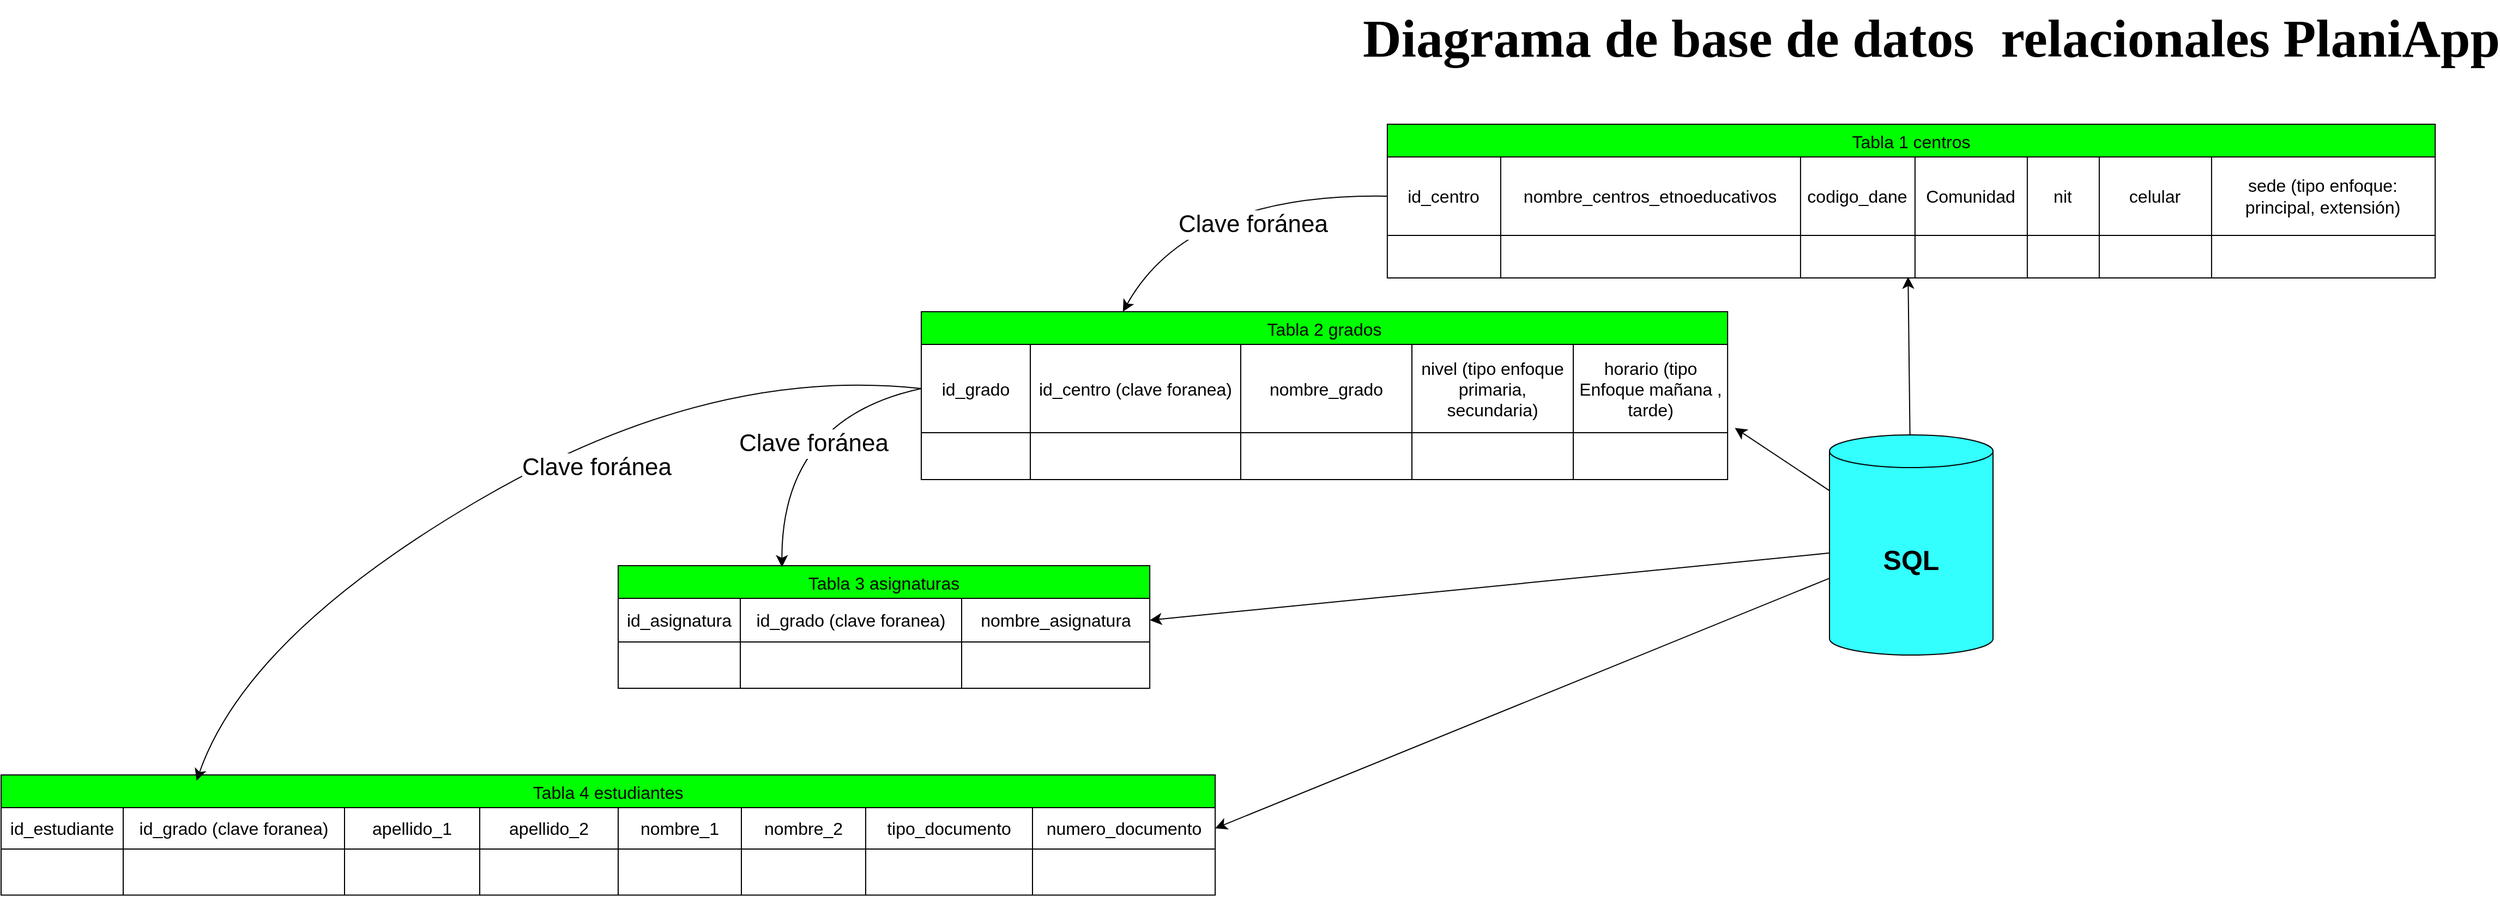 <mxfile version="26.0.9">
  <diagram name="Página-1" id="TvYG14Qko4ZeJ21JqZOj">
    <mxGraphModel dx="3965" dy="1413" grid="0" gridSize="10" guides="1" tooltips="1" connect="1" arrows="1" fold="1" page="0" pageScale="1" pageWidth="827" pageHeight="1169" background="#ffffff" math="0" shadow="0">
      <root>
        <mxCell id="0" />
        <mxCell id="1" parent="0" />
        <mxCell id="zRnEoflxh51FS6Fjrhx--129" style="edgeStyle=none;curved=1;rounded=0;orthogonalLoop=1;jettySize=auto;html=1;fontSize=12;startSize=8;endSize=8;entryX=1;entryY=0.5;entryDx=0;entryDy=0;" edge="1" parent="1" source="zRnEoflxh51FS6Fjrhx--1" target="zRnEoflxh51FS6Fjrhx--131">
          <mxGeometry relative="1" as="geometry">
            <mxPoint x="-136" y="862" as="targetPoint" />
          </mxGeometry>
        </mxCell>
        <mxCell id="zRnEoflxh51FS6Fjrhx--1" value="&lt;font style=&quot;vertical-align: inherit;&quot;&gt;&lt;font style=&quot;vertical-align: inherit; font-size: 25px;&quot;&gt;&lt;b&gt;SQL&lt;/b&gt;&lt;/font&gt;&lt;/font&gt;" style="shape=cylinder3;whiteSpace=wrap;html=1;boundedLbl=1;backgroundOutline=1;size=15;fillColor=#33FFFF;" vertex="1" parent="1">
          <mxGeometry x="481" y="500" width="150" height="202" as="geometry" />
        </mxCell>
        <mxCell id="zRnEoflxh51FS6Fjrhx--2" value="Tabla 1 centros" style="shape=table;startSize=30;container=1;collapsible=0;childLayout=tableLayout;strokeColor=#000000;fontSize=16;fillColor=#00FF00;" vertex="1" parent="1">
          <mxGeometry x="75.45" y="215" width="961.102" height="141.0" as="geometry" />
        </mxCell>
        <mxCell id="zRnEoflxh51FS6Fjrhx--3" value="" style="shape=tableRow;horizontal=0;startSize=0;swimlaneHead=0;swimlaneBody=0;strokeColor=inherit;top=0;left=0;bottom=0;right=0;collapsible=0;dropTarget=0;fillColor=none;points=[[0,0.5],[1,0.5]];portConstraint=eastwest;fontSize=16;" vertex="1" parent="zRnEoflxh51FS6Fjrhx--2">
          <mxGeometry y="30" width="961.102" height="72" as="geometry" />
        </mxCell>
        <mxCell id="zRnEoflxh51FS6Fjrhx--25" value="id_centro" style="shape=partialRectangle;html=1;whiteSpace=wrap;connectable=0;strokeColor=inherit;overflow=hidden;fillColor=none;top=0;left=0;bottom=0;right=0;pointerEvents=1;fontSize=16;" vertex="1" parent="zRnEoflxh51FS6Fjrhx--3">
          <mxGeometry width="104" height="72" as="geometry">
            <mxRectangle width="104" height="72" as="alternateBounds" />
          </mxGeometry>
        </mxCell>
        <mxCell id="zRnEoflxh51FS6Fjrhx--4" value="nombre_centros_etnoeducativos" style="shape=partialRectangle;html=1;whiteSpace=wrap;connectable=0;strokeColor=inherit;overflow=hidden;fillColor=none;top=0;left=0;bottom=0;right=0;pointerEvents=1;fontSize=16;" vertex="1" parent="zRnEoflxh51FS6Fjrhx--3">
          <mxGeometry x="104" width="275" height="72" as="geometry">
            <mxRectangle width="275" height="72" as="alternateBounds" />
          </mxGeometry>
        </mxCell>
        <mxCell id="zRnEoflxh51FS6Fjrhx--5" value="codigo_dane" style="shape=partialRectangle;html=1;whiteSpace=wrap;connectable=0;strokeColor=inherit;overflow=hidden;fillColor=none;top=0;left=0;bottom=0;right=0;pointerEvents=1;fontSize=16;" vertex="1" parent="zRnEoflxh51FS6Fjrhx--3">
          <mxGeometry x="379" width="105" height="72" as="geometry">
            <mxRectangle width="105" height="72" as="alternateBounds" />
          </mxGeometry>
        </mxCell>
        <mxCell id="zRnEoflxh51FS6Fjrhx--6" value="Comunidad" style="shape=partialRectangle;html=1;whiteSpace=wrap;connectable=0;strokeColor=inherit;overflow=hidden;fillColor=none;top=0;left=0;bottom=0;right=0;pointerEvents=1;fontSize=16;" vertex="1" parent="zRnEoflxh51FS6Fjrhx--3">
          <mxGeometry x="484" width="103" height="72" as="geometry">
            <mxRectangle width="103" height="72" as="alternateBounds" />
          </mxGeometry>
        </mxCell>
        <mxCell id="zRnEoflxh51FS6Fjrhx--15" value="nit" style="shape=partialRectangle;html=1;whiteSpace=wrap;connectable=0;strokeColor=inherit;overflow=hidden;fillColor=none;top=0;left=0;bottom=0;right=0;pointerEvents=1;fontSize=16;" vertex="1" parent="zRnEoflxh51FS6Fjrhx--3">
          <mxGeometry x="587" width="66" height="72" as="geometry">
            <mxRectangle width="66" height="72" as="alternateBounds" />
          </mxGeometry>
        </mxCell>
        <mxCell id="zRnEoflxh51FS6Fjrhx--18" value="celular" style="shape=partialRectangle;html=1;whiteSpace=wrap;connectable=0;strokeColor=inherit;overflow=hidden;fillColor=none;top=0;left=0;bottom=0;right=0;pointerEvents=1;fontSize=16;" vertex="1" parent="zRnEoflxh51FS6Fjrhx--3">
          <mxGeometry x="653" width="103" height="72" as="geometry">
            <mxRectangle width="103" height="72" as="alternateBounds" />
          </mxGeometry>
        </mxCell>
        <mxCell id="zRnEoflxh51FS6Fjrhx--61" value="sede (tipo enfoque: principal, extensión)" style="shape=partialRectangle;html=1;whiteSpace=wrap;connectable=0;strokeColor=inherit;overflow=hidden;fillColor=none;top=0;left=0;bottom=0;right=0;pointerEvents=1;fontSize=16;" vertex="1" parent="zRnEoflxh51FS6Fjrhx--3">
          <mxGeometry x="756" width="205" height="72" as="geometry">
            <mxRectangle width="205" height="72" as="alternateBounds" />
          </mxGeometry>
        </mxCell>
        <mxCell id="zRnEoflxh51FS6Fjrhx--7" value="" style="shape=tableRow;horizontal=0;startSize=0;swimlaneHead=0;swimlaneBody=0;strokeColor=inherit;top=0;left=0;bottom=0;right=0;collapsible=0;dropTarget=0;fillColor=none;points=[[0,0.5],[1,0.5]];portConstraint=eastwest;fontSize=16;" vertex="1" parent="zRnEoflxh51FS6Fjrhx--2">
          <mxGeometry y="102" width="961.102" height="39" as="geometry" />
        </mxCell>
        <mxCell id="zRnEoflxh51FS6Fjrhx--26" style="shape=partialRectangle;html=1;whiteSpace=wrap;connectable=0;strokeColor=inherit;overflow=hidden;fillColor=none;top=0;left=0;bottom=0;right=0;pointerEvents=1;fontSize=16;" vertex="1" parent="zRnEoflxh51FS6Fjrhx--7">
          <mxGeometry width="104" height="39" as="geometry">
            <mxRectangle width="104" height="39" as="alternateBounds" />
          </mxGeometry>
        </mxCell>
        <mxCell id="zRnEoflxh51FS6Fjrhx--8" value="" style="shape=partialRectangle;html=1;whiteSpace=wrap;connectable=0;strokeColor=inherit;overflow=hidden;fillColor=none;top=0;left=0;bottom=0;right=0;pointerEvents=1;fontSize=16;" vertex="1" parent="zRnEoflxh51FS6Fjrhx--7">
          <mxGeometry x="104" width="275" height="39" as="geometry">
            <mxRectangle width="275" height="39" as="alternateBounds" />
          </mxGeometry>
        </mxCell>
        <mxCell id="zRnEoflxh51FS6Fjrhx--9" value="" style="shape=partialRectangle;html=1;whiteSpace=wrap;connectable=0;strokeColor=inherit;overflow=hidden;fillColor=none;top=0;left=0;bottom=0;right=0;pointerEvents=1;fontSize=16;" vertex="1" parent="zRnEoflxh51FS6Fjrhx--7">
          <mxGeometry x="379" width="105" height="39" as="geometry">
            <mxRectangle width="105" height="39" as="alternateBounds" />
          </mxGeometry>
        </mxCell>
        <mxCell id="zRnEoflxh51FS6Fjrhx--10" value="" style="shape=partialRectangle;html=1;whiteSpace=wrap;connectable=0;strokeColor=inherit;overflow=hidden;fillColor=none;top=0;left=0;bottom=0;right=0;pointerEvents=1;fontSize=16;" vertex="1" parent="zRnEoflxh51FS6Fjrhx--7">
          <mxGeometry x="484" width="103" height="39" as="geometry">
            <mxRectangle width="103" height="39" as="alternateBounds" />
          </mxGeometry>
        </mxCell>
        <mxCell id="zRnEoflxh51FS6Fjrhx--16" style="shape=partialRectangle;html=1;whiteSpace=wrap;connectable=0;strokeColor=inherit;overflow=hidden;fillColor=none;top=0;left=0;bottom=0;right=0;pointerEvents=1;fontSize=16;" vertex="1" parent="zRnEoflxh51FS6Fjrhx--7">
          <mxGeometry x="587" width="66" height="39" as="geometry">
            <mxRectangle width="66" height="39" as="alternateBounds" />
          </mxGeometry>
        </mxCell>
        <mxCell id="zRnEoflxh51FS6Fjrhx--19" style="shape=partialRectangle;html=1;whiteSpace=wrap;connectable=0;strokeColor=inherit;overflow=hidden;fillColor=none;top=0;left=0;bottom=0;right=0;pointerEvents=1;fontSize=16;" vertex="1" parent="zRnEoflxh51FS6Fjrhx--7">
          <mxGeometry x="653" width="103" height="39" as="geometry">
            <mxRectangle width="103" height="39" as="alternateBounds" />
          </mxGeometry>
        </mxCell>
        <mxCell id="zRnEoflxh51FS6Fjrhx--62" style="shape=partialRectangle;html=1;whiteSpace=wrap;connectable=0;strokeColor=inherit;overflow=hidden;fillColor=none;top=0;left=0;bottom=0;right=0;pointerEvents=1;fontSize=16;" vertex="1" parent="zRnEoflxh51FS6Fjrhx--7">
          <mxGeometry x="756" width="205" height="39" as="geometry">
            <mxRectangle width="205" height="39" as="alternateBounds" />
          </mxGeometry>
        </mxCell>
        <mxCell id="zRnEoflxh51FS6Fjrhx--27" style="edgeStyle=none;curved=1;rounded=0;orthogonalLoop=1;jettySize=auto;html=1;entryX=0.497;entryY=0.974;entryDx=0;entryDy=0;entryPerimeter=0;fontSize=12;startSize=8;endSize=8;" edge="1" parent="1" source="zRnEoflxh51FS6Fjrhx--1" target="zRnEoflxh51FS6Fjrhx--7">
          <mxGeometry relative="1" as="geometry" />
        </mxCell>
        <mxCell id="zRnEoflxh51FS6Fjrhx--29" value="Tabla 2 grados" style="shape=table;startSize=30;container=1;collapsible=0;childLayout=tableLayout;strokeColor=#000000;fontSize=16;fillColor=#00FF00;" vertex="1" parent="1">
          <mxGeometry x="-352" y="387" width="739.553" height="153.984" as="geometry" />
        </mxCell>
        <mxCell id="zRnEoflxh51FS6Fjrhx--30" value="" style="shape=tableRow;horizontal=0;startSize=0;swimlaneHead=0;swimlaneBody=0;strokeColor=inherit;top=0;left=0;bottom=0;right=0;collapsible=0;dropTarget=0;fillColor=none;points=[[0,0.5],[1,0.5]];portConstraint=eastwest;fontSize=16;" vertex="1" parent="zRnEoflxh51FS6Fjrhx--29">
          <mxGeometry y="30" width="739.553" height="81" as="geometry" />
        </mxCell>
        <mxCell id="zRnEoflxh51FS6Fjrhx--31" value="id_grado" style="shape=partialRectangle;html=1;whiteSpace=wrap;connectable=0;strokeColor=inherit;overflow=hidden;fillColor=none;top=0;left=0;bottom=0;right=0;pointerEvents=1;fontSize=16;" vertex="1" parent="zRnEoflxh51FS6Fjrhx--30">
          <mxGeometry width="100" height="81" as="geometry">
            <mxRectangle width="100" height="81" as="alternateBounds" />
          </mxGeometry>
        </mxCell>
        <mxCell id="zRnEoflxh51FS6Fjrhx--32" value="id_centro (clave foranea)" style="shape=partialRectangle;html=1;whiteSpace=wrap;connectable=0;strokeColor=inherit;overflow=hidden;fillColor=none;top=0;left=0;bottom=0;right=0;pointerEvents=1;fontSize=16;" vertex="1" parent="zRnEoflxh51FS6Fjrhx--30">
          <mxGeometry x="100" width="193" height="81" as="geometry">
            <mxRectangle width="193" height="81" as="alternateBounds" />
          </mxGeometry>
        </mxCell>
        <mxCell id="zRnEoflxh51FS6Fjrhx--33" value="nombre_grado" style="shape=partialRectangle;html=1;whiteSpace=wrap;connectable=0;strokeColor=inherit;overflow=hidden;fillColor=none;top=0;left=0;bottom=0;right=0;pointerEvents=1;fontSize=16;" vertex="1" parent="zRnEoflxh51FS6Fjrhx--30">
          <mxGeometry x="293" width="157" height="81" as="geometry">
            <mxRectangle width="157" height="81" as="alternateBounds" />
          </mxGeometry>
        </mxCell>
        <mxCell id="zRnEoflxh51FS6Fjrhx--34" value="nivel (tipo enfoque primaria, secundaria)" style="shape=partialRectangle;html=1;whiteSpace=wrap;connectable=0;strokeColor=inherit;overflow=hidden;fillColor=none;top=0;left=0;bottom=0;right=0;pointerEvents=1;fontSize=16;" vertex="1" parent="zRnEoflxh51FS6Fjrhx--30">
          <mxGeometry x="450" width="148" height="81" as="geometry">
            <mxRectangle width="148" height="81" as="alternateBounds" />
          </mxGeometry>
        </mxCell>
        <mxCell id="zRnEoflxh51FS6Fjrhx--35" value="horario (tipo Enfoque mañana , tarde)" style="shape=partialRectangle;html=1;whiteSpace=wrap;connectable=0;strokeColor=inherit;overflow=hidden;fillColor=none;top=0;left=0;bottom=0;right=0;pointerEvents=1;fontSize=16;" vertex="1" parent="zRnEoflxh51FS6Fjrhx--30">
          <mxGeometry x="598" width="142" height="81" as="geometry">
            <mxRectangle width="142" height="81" as="alternateBounds" />
          </mxGeometry>
        </mxCell>
        <mxCell id="zRnEoflxh51FS6Fjrhx--37" value="" style="shape=tableRow;horizontal=0;startSize=0;swimlaneHead=0;swimlaneBody=0;strokeColor=inherit;top=0;left=0;bottom=0;right=0;collapsible=0;dropTarget=0;fillColor=none;points=[[0,0.5],[1,0.5]];portConstraint=eastwest;fontSize=16;" vertex="1" parent="zRnEoflxh51FS6Fjrhx--29">
          <mxGeometry y="111" width="739.553" height="43" as="geometry" />
        </mxCell>
        <mxCell id="zRnEoflxh51FS6Fjrhx--38" style="shape=partialRectangle;html=1;whiteSpace=wrap;connectable=0;strokeColor=inherit;overflow=hidden;fillColor=none;top=0;left=0;bottom=0;right=0;pointerEvents=1;fontSize=16;" vertex="1" parent="zRnEoflxh51FS6Fjrhx--37">
          <mxGeometry width="100" height="43" as="geometry">
            <mxRectangle width="100" height="43" as="alternateBounds" />
          </mxGeometry>
        </mxCell>
        <mxCell id="zRnEoflxh51FS6Fjrhx--39" value="" style="shape=partialRectangle;html=1;whiteSpace=wrap;connectable=0;strokeColor=inherit;overflow=hidden;fillColor=none;top=0;left=0;bottom=0;right=0;pointerEvents=1;fontSize=16;" vertex="1" parent="zRnEoflxh51FS6Fjrhx--37">
          <mxGeometry x="100" width="193" height="43" as="geometry">
            <mxRectangle width="193" height="43" as="alternateBounds" />
          </mxGeometry>
        </mxCell>
        <mxCell id="zRnEoflxh51FS6Fjrhx--40" value="" style="shape=partialRectangle;html=1;whiteSpace=wrap;connectable=0;strokeColor=inherit;overflow=hidden;fillColor=none;top=0;left=0;bottom=0;right=0;pointerEvents=1;fontSize=16;" vertex="1" parent="zRnEoflxh51FS6Fjrhx--37">
          <mxGeometry x="293" width="157" height="43" as="geometry">
            <mxRectangle width="157" height="43" as="alternateBounds" />
          </mxGeometry>
        </mxCell>
        <mxCell id="zRnEoflxh51FS6Fjrhx--41" value="" style="shape=partialRectangle;html=1;whiteSpace=wrap;connectable=0;strokeColor=inherit;overflow=hidden;fillColor=none;top=0;left=0;bottom=0;right=0;pointerEvents=1;fontSize=16;" vertex="1" parent="zRnEoflxh51FS6Fjrhx--37">
          <mxGeometry x="450" width="148" height="43" as="geometry">
            <mxRectangle width="148" height="43" as="alternateBounds" />
          </mxGeometry>
        </mxCell>
        <mxCell id="zRnEoflxh51FS6Fjrhx--42" style="shape=partialRectangle;html=1;whiteSpace=wrap;connectable=0;strokeColor=inherit;overflow=hidden;fillColor=none;top=0;left=0;bottom=0;right=0;pointerEvents=1;fontSize=16;" vertex="1" parent="zRnEoflxh51FS6Fjrhx--37">
          <mxGeometry x="598" width="142" height="43" as="geometry">
            <mxRectangle width="142" height="43" as="alternateBounds" />
          </mxGeometry>
        </mxCell>
        <mxCell id="zRnEoflxh51FS6Fjrhx--59" style="edgeStyle=none;curved=1;rounded=0;orthogonalLoop=1;jettySize=auto;html=1;entryX=1.009;entryY=-0.103;entryDx=0;entryDy=0;entryPerimeter=0;fontSize=12;startSize=8;endSize=8;" edge="1" parent="1" source="zRnEoflxh51FS6Fjrhx--1" target="zRnEoflxh51FS6Fjrhx--37">
          <mxGeometry relative="1" as="geometry" />
        </mxCell>
        <mxCell id="zRnEoflxh51FS6Fjrhx--60" style="edgeStyle=none;curved=1;rounded=0;orthogonalLoop=1;jettySize=auto;html=1;entryX=1;entryY=0.5;entryDx=0;entryDy=0;fontSize=12;startSize=8;endSize=8;" edge="1" parent="1" source="zRnEoflxh51FS6Fjrhx--1" target="zRnEoflxh51FS6Fjrhx--69">
          <mxGeometry relative="1" as="geometry">
            <mxPoint x="41.16" y="726.752" as="targetPoint" />
          </mxGeometry>
        </mxCell>
        <mxCell id="zRnEoflxh51FS6Fjrhx--67" value="&lt;font face=&quot;Times New Roman&quot; style=&quot;font-size: 49px;&quot;&gt;Diagrama de base de datos&amp;nbsp; relacionales PlaniApp&lt;/font&gt;" style="text;html=1;align=center;verticalAlign=middle;resizable=0;points=[];autosize=1;strokeColor=none;fillColor=none;fontSize=16;strokeWidth=15;fontStyle=1" vertex="1" parent="1">
          <mxGeometry x="74" y="101" width="999" height="71" as="geometry" />
        </mxCell>
        <mxCell id="zRnEoflxh51FS6Fjrhx--68" value="Tabla 3 asignaturas" style="shape=table;startSize=30;container=1;collapsible=0;childLayout=tableLayout;strokeColor=#000000;fontSize=16;fillColor=#00FF00;" vertex="1" parent="1">
          <mxGeometry x="-630" y="620" width="487.57" height="112.54" as="geometry" />
        </mxCell>
        <mxCell id="zRnEoflxh51FS6Fjrhx--69" value="" style="shape=tableRow;horizontal=0;startSize=0;swimlaneHead=0;swimlaneBody=0;strokeColor=inherit;top=0;left=0;bottom=0;right=0;collapsible=0;dropTarget=0;fillColor=none;points=[[0,0.5],[1,0.5]];portConstraint=eastwest;fontSize=16;" vertex="1" parent="zRnEoflxh51FS6Fjrhx--68">
          <mxGeometry y="30" width="487.57" height="40" as="geometry" />
        </mxCell>
        <mxCell id="zRnEoflxh51FS6Fjrhx--70" value="id_asignatura" style="shape=partialRectangle;html=1;whiteSpace=wrap;connectable=0;strokeColor=inherit;overflow=hidden;fillColor=none;top=0;left=0;bottom=0;right=0;pointerEvents=1;fontSize=16;" vertex="1" parent="zRnEoflxh51FS6Fjrhx--69">
          <mxGeometry width="112" height="40" as="geometry">
            <mxRectangle width="112" height="40" as="alternateBounds" />
          </mxGeometry>
        </mxCell>
        <mxCell id="zRnEoflxh51FS6Fjrhx--71" value="id_grado (clave foranea)" style="shape=partialRectangle;html=1;whiteSpace=wrap;connectable=0;strokeColor=inherit;overflow=hidden;fillColor=none;top=0;left=0;bottom=0;right=0;pointerEvents=1;fontSize=16;" vertex="1" parent="zRnEoflxh51FS6Fjrhx--69">
          <mxGeometry x="112" width="203" height="40" as="geometry">
            <mxRectangle width="203" height="40" as="alternateBounds" />
          </mxGeometry>
        </mxCell>
        <mxCell id="zRnEoflxh51FS6Fjrhx--72" value="nombre_asignatura" style="shape=partialRectangle;html=1;whiteSpace=wrap;connectable=0;strokeColor=inherit;overflow=hidden;fillColor=none;top=0;left=0;bottom=0;right=0;pointerEvents=1;fontSize=16;" vertex="1" parent="zRnEoflxh51FS6Fjrhx--69">
          <mxGeometry x="315" width="173" height="40" as="geometry">
            <mxRectangle width="173" height="40" as="alternateBounds" />
          </mxGeometry>
        </mxCell>
        <mxCell id="zRnEoflxh51FS6Fjrhx--75" value="" style="shape=tableRow;horizontal=0;startSize=0;swimlaneHead=0;swimlaneBody=0;strokeColor=inherit;top=0;left=0;bottom=0;right=0;collapsible=0;dropTarget=0;fillColor=none;points=[[0,0.5],[1,0.5]];portConstraint=eastwest;fontSize=16;" vertex="1" parent="zRnEoflxh51FS6Fjrhx--68">
          <mxGeometry y="70" width="487.57" height="43" as="geometry" />
        </mxCell>
        <mxCell id="zRnEoflxh51FS6Fjrhx--76" style="shape=partialRectangle;html=1;whiteSpace=wrap;connectable=0;strokeColor=inherit;overflow=hidden;fillColor=none;top=0;left=0;bottom=0;right=0;pointerEvents=1;fontSize=16;" vertex="1" parent="zRnEoflxh51FS6Fjrhx--75">
          <mxGeometry width="112" height="43" as="geometry">
            <mxRectangle width="112" height="43" as="alternateBounds" />
          </mxGeometry>
        </mxCell>
        <mxCell id="zRnEoflxh51FS6Fjrhx--77" value="" style="shape=partialRectangle;html=1;whiteSpace=wrap;connectable=0;strokeColor=inherit;overflow=hidden;fillColor=none;top=0;left=0;bottom=0;right=0;pointerEvents=1;fontSize=16;" vertex="1" parent="zRnEoflxh51FS6Fjrhx--75">
          <mxGeometry x="112" width="203" height="43" as="geometry">
            <mxRectangle width="203" height="43" as="alternateBounds" />
          </mxGeometry>
        </mxCell>
        <mxCell id="zRnEoflxh51FS6Fjrhx--78" value="" style="shape=partialRectangle;html=1;whiteSpace=wrap;connectable=0;strokeColor=inherit;overflow=hidden;fillColor=none;top=0;left=0;bottom=0;right=0;pointerEvents=1;fontSize=16;" vertex="1" parent="zRnEoflxh51FS6Fjrhx--75">
          <mxGeometry x="315" width="173" height="43" as="geometry">
            <mxRectangle width="173" height="43" as="alternateBounds" />
          </mxGeometry>
        </mxCell>
        <mxCell id="zRnEoflxh51FS6Fjrhx--89" style="edgeStyle=none;curved=1;rounded=0;orthogonalLoop=1;jettySize=auto;html=1;fontSize=12;startSize=8;endSize=8;exitX=0;exitY=0.5;exitDx=0;exitDy=0;entryX=0.25;entryY=0;entryDx=0;entryDy=0;" edge="1" parent="1" source="zRnEoflxh51FS6Fjrhx--3" target="zRnEoflxh51FS6Fjrhx--29">
          <mxGeometry relative="1" as="geometry">
            <mxPoint x="51" y="274" as="sourcePoint" />
            <mxPoint x="-167" y="385" as="targetPoint" />
            <Array as="points">
              <mxPoint x="-106" y="278" />
            </Array>
          </mxGeometry>
        </mxCell>
        <mxCell id="zRnEoflxh51FS6Fjrhx--90" value="&lt;font style=&quot;font-size: 22px;&quot;&gt;Clave foránea&lt;/font&gt;" style="edgeLabel;html=1;align=center;verticalAlign=middle;resizable=0;points=[];fontSize=12;" vertex="1" connectable="0" parent="zRnEoflxh51FS6Fjrhx--89">
          <mxGeometry x="-0.197" y="28" relative="1" as="geometry">
            <mxPoint as="offset" />
          </mxGeometry>
        </mxCell>
        <mxCell id="zRnEoflxh51FS6Fjrhx--95" style="edgeStyle=none;curved=1;rounded=0;orthogonalLoop=1;jettySize=auto;html=1;fontSize=12;startSize=8;endSize=8;exitX=0;exitY=0.5;exitDx=0;exitDy=0;entryX=0.308;entryY=0.012;entryDx=0;entryDy=0;entryPerimeter=0;" edge="1" parent="1" source="zRnEoflxh51FS6Fjrhx--30" target="zRnEoflxh51FS6Fjrhx--68">
          <mxGeometry relative="1" as="geometry">
            <mxPoint x="-352" y="455" as="sourcePoint" />
            <mxPoint x="-495" y="628" as="targetPoint" />
            <Array as="points">
              <mxPoint x="-480" y="485" />
            </Array>
          </mxGeometry>
        </mxCell>
        <mxCell id="zRnEoflxh51FS6Fjrhx--96" value="&lt;font style=&quot;font-size: 22px;&quot;&gt;Clave foránea&lt;/font&gt;" style="edgeLabel;html=1;align=center;verticalAlign=middle;resizable=0;points=[];fontSize=12;" vertex="1" connectable="0" parent="zRnEoflxh51FS6Fjrhx--95">
          <mxGeometry x="-0.197" y="28" relative="1" as="geometry">
            <mxPoint as="offset" />
          </mxGeometry>
        </mxCell>
        <mxCell id="zRnEoflxh51FS6Fjrhx--130" value="Tabla 4 estudiantes" style="shape=table;startSize=30;container=1;collapsible=0;childLayout=tableLayout;strokeColor=#000000;fontSize=16;fillColor=#00FF00;" vertex="1" parent="1">
          <mxGeometry x="-1196" y="812" width="1113.57" height="110.207" as="geometry" />
        </mxCell>
        <mxCell id="zRnEoflxh51FS6Fjrhx--131" value="" style="shape=tableRow;horizontal=0;startSize=0;swimlaneHead=0;swimlaneBody=0;strokeColor=inherit;top=0;left=0;bottom=0;right=0;collapsible=0;dropTarget=0;fillColor=none;points=[[0,0.5],[1,0.5]];portConstraint=eastwest;fontSize=16;" vertex="1" parent="zRnEoflxh51FS6Fjrhx--130">
          <mxGeometry y="30" width="1113.57" height="38" as="geometry" />
        </mxCell>
        <mxCell id="zRnEoflxh51FS6Fjrhx--132" value="id_estudiante" style="shape=partialRectangle;html=1;whiteSpace=wrap;connectable=0;strokeColor=inherit;overflow=hidden;fillColor=none;top=0;left=0;bottom=0;right=0;pointerEvents=1;fontSize=16;" vertex="1" parent="zRnEoflxh51FS6Fjrhx--131">
          <mxGeometry width="112" height="38" as="geometry">
            <mxRectangle width="112" height="38" as="alternateBounds" />
          </mxGeometry>
        </mxCell>
        <mxCell id="zRnEoflxh51FS6Fjrhx--133" value="id_grado (clave foranea)" style="shape=partialRectangle;html=1;whiteSpace=wrap;connectable=0;strokeColor=inherit;overflow=hidden;fillColor=none;top=0;left=0;bottom=0;right=0;pointerEvents=1;fontSize=16;" vertex="1" parent="zRnEoflxh51FS6Fjrhx--131">
          <mxGeometry x="112" width="203" height="38" as="geometry">
            <mxRectangle width="203" height="38" as="alternateBounds" />
          </mxGeometry>
        </mxCell>
        <mxCell id="zRnEoflxh51FS6Fjrhx--134" value="apellido_1" style="shape=partialRectangle;html=1;whiteSpace=wrap;connectable=0;strokeColor=inherit;overflow=hidden;fillColor=none;top=0;left=0;bottom=0;right=0;pointerEvents=1;fontSize=16;" vertex="1" parent="zRnEoflxh51FS6Fjrhx--131">
          <mxGeometry x="315" width="124" height="38" as="geometry">
            <mxRectangle width="124" height="38" as="alternateBounds" />
          </mxGeometry>
        </mxCell>
        <mxCell id="zRnEoflxh51FS6Fjrhx--139" value="apellido_2" style="shape=partialRectangle;html=1;whiteSpace=wrap;connectable=0;strokeColor=inherit;overflow=hidden;fillColor=none;top=0;left=0;bottom=0;right=0;pointerEvents=1;fontSize=16;" vertex="1" parent="zRnEoflxh51FS6Fjrhx--131">
          <mxGeometry x="439" width="127" height="38" as="geometry">
            <mxRectangle width="127" height="38" as="alternateBounds" />
          </mxGeometry>
        </mxCell>
        <mxCell id="zRnEoflxh51FS6Fjrhx--141" value="nombre_1" style="shape=partialRectangle;html=1;whiteSpace=wrap;connectable=0;strokeColor=inherit;overflow=hidden;fillColor=none;top=0;left=0;bottom=0;right=0;pointerEvents=1;fontSize=16;" vertex="1" parent="zRnEoflxh51FS6Fjrhx--131">
          <mxGeometry x="566" width="113" height="38" as="geometry">
            <mxRectangle width="113" height="38" as="alternateBounds" />
          </mxGeometry>
        </mxCell>
        <mxCell id="zRnEoflxh51FS6Fjrhx--143" value="nombre_2" style="shape=partialRectangle;html=1;whiteSpace=wrap;connectable=0;strokeColor=inherit;overflow=hidden;fillColor=none;top=0;left=0;bottom=0;right=0;pointerEvents=1;fontSize=16;" vertex="1" parent="zRnEoflxh51FS6Fjrhx--131">
          <mxGeometry x="679" width="114" height="38" as="geometry">
            <mxRectangle width="114" height="38" as="alternateBounds" />
          </mxGeometry>
        </mxCell>
        <mxCell id="zRnEoflxh51FS6Fjrhx--145" value="tipo_documento" style="shape=partialRectangle;html=1;whiteSpace=wrap;connectable=0;strokeColor=inherit;overflow=hidden;fillColor=none;top=0;left=0;bottom=0;right=0;pointerEvents=1;fontSize=16;" vertex="1" parent="zRnEoflxh51FS6Fjrhx--131">
          <mxGeometry x="793" width="153" height="38" as="geometry">
            <mxRectangle width="153" height="38" as="alternateBounds" />
          </mxGeometry>
        </mxCell>
        <mxCell id="zRnEoflxh51FS6Fjrhx--147" value="numero_documento" style="shape=partialRectangle;html=1;whiteSpace=wrap;connectable=0;strokeColor=inherit;overflow=hidden;fillColor=none;top=0;left=0;bottom=0;right=0;pointerEvents=1;fontSize=16;" vertex="1" parent="zRnEoflxh51FS6Fjrhx--131">
          <mxGeometry x="946" width="168" height="38" as="geometry">
            <mxRectangle width="168" height="38" as="alternateBounds" />
          </mxGeometry>
        </mxCell>
        <mxCell id="zRnEoflxh51FS6Fjrhx--135" value="" style="shape=tableRow;horizontal=0;startSize=0;swimlaneHead=0;swimlaneBody=0;strokeColor=inherit;top=0;left=0;bottom=0;right=0;collapsible=0;dropTarget=0;fillColor=none;points=[[0,0.5],[1,0.5]];portConstraint=eastwest;fontSize=16;" vertex="1" parent="zRnEoflxh51FS6Fjrhx--130">
          <mxGeometry y="68" width="1113.57" height="42" as="geometry" />
        </mxCell>
        <mxCell id="zRnEoflxh51FS6Fjrhx--136" style="shape=partialRectangle;html=1;whiteSpace=wrap;connectable=0;strokeColor=inherit;overflow=hidden;fillColor=none;top=0;left=0;bottom=0;right=0;pointerEvents=1;fontSize=16;" vertex="1" parent="zRnEoflxh51FS6Fjrhx--135">
          <mxGeometry width="112" height="42" as="geometry">
            <mxRectangle width="112" height="42" as="alternateBounds" />
          </mxGeometry>
        </mxCell>
        <mxCell id="zRnEoflxh51FS6Fjrhx--137" value="" style="shape=partialRectangle;html=1;whiteSpace=wrap;connectable=0;strokeColor=inherit;overflow=hidden;fillColor=none;top=0;left=0;bottom=0;right=0;pointerEvents=1;fontSize=16;" vertex="1" parent="zRnEoflxh51FS6Fjrhx--135">
          <mxGeometry x="112" width="203" height="42" as="geometry">
            <mxRectangle width="203" height="42" as="alternateBounds" />
          </mxGeometry>
        </mxCell>
        <mxCell id="zRnEoflxh51FS6Fjrhx--138" value="" style="shape=partialRectangle;html=1;whiteSpace=wrap;connectable=0;strokeColor=inherit;overflow=hidden;fillColor=none;top=0;left=0;bottom=0;right=0;pointerEvents=1;fontSize=16;" vertex="1" parent="zRnEoflxh51FS6Fjrhx--135">
          <mxGeometry x="315" width="124" height="42" as="geometry">
            <mxRectangle width="124" height="42" as="alternateBounds" />
          </mxGeometry>
        </mxCell>
        <mxCell id="zRnEoflxh51FS6Fjrhx--140" style="shape=partialRectangle;html=1;whiteSpace=wrap;connectable=0;strokeColor=inherit;overflow=hidden;fillColor=none;top=0;left=0;bottom=0;right=0;pointerEvents=1;fontSize=16;" vertex="1" parent="zRnEoflxh51FS6Fjrhx--135">
          <mxGeometry x="439" width="127" height="42" as="geometry">
            <mxRectangle width="127" height="42" as="alternateBounds" />
          </mxGeometry>
        </mxCell>
        <mxCell id="zRnEoflxh51FS6Fjrhx--142" style="shape=partialRectangle;html=1;whiteSpace=wrap;connectable=0;strokeColor=inherit;overflow=hidden;fillColor=none;top=0;left=0;bottom=0;right=0;pointerEvents=1;fontSize=16;" vertex="1" parent="zRnEoflxh51FS6Fjrhx--135">
          <mxGeometry x="566" width="113" height="42" as="geometry">
            <mxRectangle width="113" height="42" as="alternateBounds" />
          </mxGeometry>
        </mxCell>
        <mxCell id="zRnEoflxh51FS6Fjrhx--144" style="shape=partialRectangle;html=1;whiteSpace=wrap;connectable=0;strokeColor=inherit;overflow=hidden;fillColor=none;top=0;left=0;bottom=0;right=0;pointerEvents=1;fontSize=16;" vertex="1" parent="zRnEoflxh51FS6Fjrhx--135">
          <mxGeometry x="679" width="114" height="42" as="geometry">
            <mxRectangle width="114" height="42" as="alternateBounds" />
          </mxGeometry>
        </mxCell>
        <mxCell id="zRnEoflxh51FS6Fjrhx--146" style="shape=partialRectangle;html=1;whiteSpace=wrap;connectable=0;strokeColor=inherit;overflow=hidden;fillColor=none;top=0;left=0;bottom=0;right=0;pointerEvents=1;fontSize=16;" vertex="1" parent="zRnEoflxh51FS6Fjrhx--135">
          <mxGeometry x="793" width="153" height="42" as="geometry">
            <mxRectangle width="153" height="42" as="alternateBounds" />
          </mxGeometry>
        </mxCell>
        <mxCell id="zRnEoflxh51FS6Fjrhx--148" style="shape=partialRectangle;html=1;whiteSpace=wrap;connectable=0;strokeColor=inherit;overflow=hidden;fillColor=none;top=0;left=0;bottom=0;right=0;pointerEvents=1;fontSize=16;" vertex="1" parent="zRnEoflxh51FS6Fjrhx--135">
          <mxGeometry x="946" width="168" height="42" as="geometry">
            <mxRectangle width="168" height="42" as="alternateBounds" />
          </mxGeometry>
        </mxCell>
        <mxCell id="zRnEoflxh51FS6Fjrhx--166" style="edgeStyle=none;curved=1;rounded=0;orthogonalLoop=1;jettySize=auto;html=1;fontSize=12;startSize=8;endSize=8;entryX=0.161;entryY=0.048;entryDx=0;entryDy=0;entryPerimeter=0;exitX=0;exitY=0.5;exitDx=0;exitDy=0;" edge="1" parent="1" source="zRnEoflxh51FS6Fjrhx--30" target="zRnEoflxh51FS6Fjrhx--130">
          <mxGeometry relative="1" as="geometry">
            <mxPoint x="-352" y="458" as="sourcePoint" />
            <mxPoint x="-1077" y="821" as="targetPoint" />
            <Array as="points">
              <mxPoint x="-546" y="436" />
              <mxPoint x="-970" y="684" />
            </Array>
          </mxGeometry>
        </mxCell>
        <mxCell id="zRnEoflxh51FS6Fjrhx--167" value="&lt;font style=&quot;font-size: 22px;&quot;&gt;Clave foránea&lt;/font&gt;" style="edgeLabel;html=1;align=center;verticalAlign=middle;resizable=0;points=[];fontSize=12;" vertex="1" connectable="0" parent="zRnEoflxh51FS6Fjrhx--166">
          <mxGeometry x="-0.197" y="28" relative="1" as="geometry">
            <mxPoint as="offset" />
          </mxGeometry>
        </mxCell>
      </root>
    </mxGraphModel>
  </diagram>
</mxfile>

